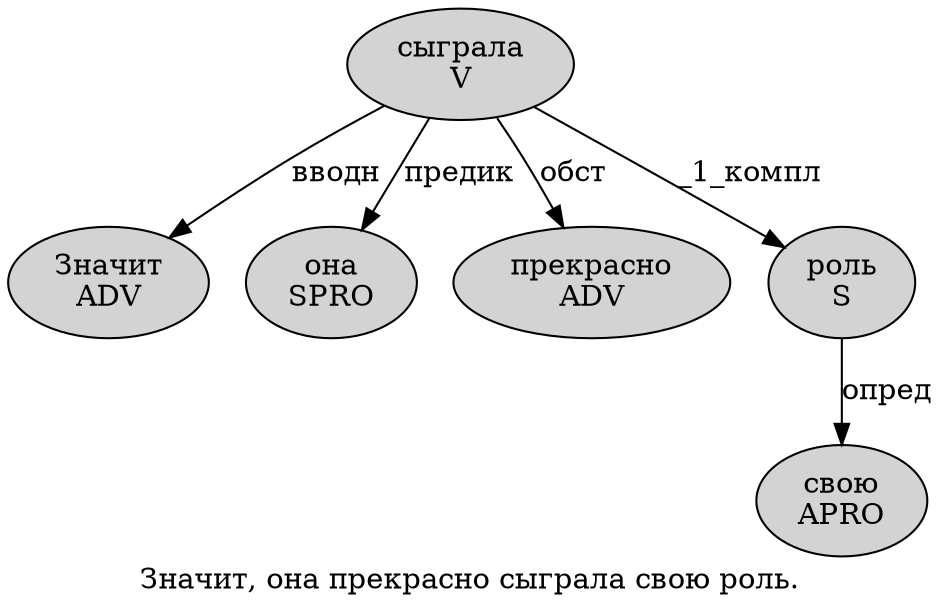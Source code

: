 digraph SENTENCE_671 {
	graph [label="Значит, она прекрасно сыграла свою роль."]
	node [style=filled]
		0 [label="Значит
ADV" color="" fillcolor=lightgray penwidth=1 shape=ellipse]
		2 [label="она
SPRO" color="" fillcolor=lightgray penwidth=1 shape=ellipse]
		3 [label="прекрасно
ADV" color="" fillcolor=lightgray penwidth=1 shape=ellipse]
		4 [label="сыграла
V" color="" fillcolor=lightgray penwidth=1 shape=ellipse]
		5 [label="свою
APRO" color="" fillcolor=lightgray penwidth=1 shape=ellipse]
		6 [label="роль
S" color="" fillcolor=lightgray penwidth=1 shape=ellipse]
			4 -> 0 [label="вводн"]
			4 -> 2 [label="предик"]
			4 -> 3 [label="обст"]
			4 -> 6 [label="_1_компл"]
			6 -> 5 [label="опред"]
}